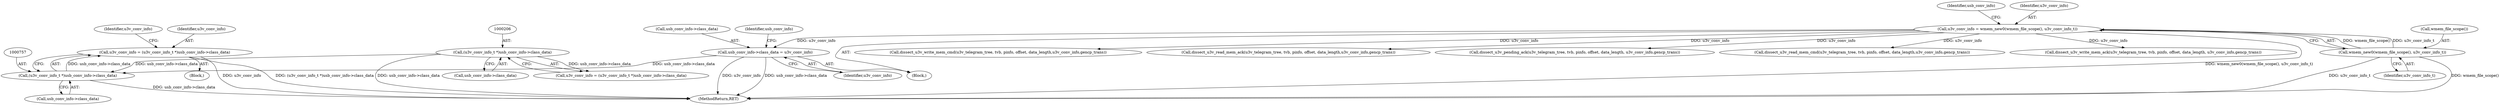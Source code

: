 digraph "0_wireshark_2cb5985bf47bdc8bea78d28483ed224abdd33dc6@pointer" {
"1000754" [label="(Call,u3v_conv_info = (u3v_conv_info_t *)usb_conv_info->class_data)"];
"1000756" [label="(Call,(u3v_conv_info_t *)usb_conv_info->class_data)"];
"1000205" [label="(Call,(u3v_conv_info_t *)usb_conv_info->class_data)"];
"1000219" [label="(Call,usb_conv_info->class_data = u3v_conv_info)"];
"1000214" [label="(Call,u3v_conv_info = wmem_new0(wmem_file_scope(), u3v_conv_info_t))"];
"1000216" [label="(Call,wmem_new0(wmem_file_scope(), u3v_conv_info_t))"];
"1000226" [label="(Identifier,usb_conv_info)"];
"1000763" [label="(Identifier,u3v_conv_info)"];
"1000753" [label="(Block,)"];
"1000220" [label="(Call,usb_conv_info->class_data)"];
"1000685" [label="(Call,dissect_u3v_write_mem_cmd(u3v_telegram_tree, tvb, pinfo, offset, data_length,u3v_conv_info,gencp_trans))"];
"1000219" [label="(Call,usb_conv_info->class_data = u3v_conv_info)"];
"1000834" [label="(MethodReturn,RET)"];
"1000221" [label="(Identifier,usb_conv_info)"];
"1000223" [label="(Identifier,u3v_conv_info)"];
"1000756" [label="(Call,(u3v_conv_info_t *)usb_conv_info->class_data)"];
"1000205" [label="(Call,(u3v_conv_info_t *)usb_conv_info->class_data)"];
"1000213" [label="(Block,)"];
"1000207" [label="(Call,usb_conv_info->class_data)"];
"1000708" [label="(Call,dissect_u3v_read_mem_ack(u3v_telegram_tree, tvb, pinfo, offset, data_length,u3v_conv_info,gencp_trans))"];
"1000754" [label="(Call,u3v_conv_info = (u3v_conv_info_t *)usb_conv_info->class_data)"];
"1000728" [label="(Call,dissect_u3v_pending_ack(u3v_telegram_tree, tvb, pinfo, offset, data_length, u3v_conv_info,gencp_trans))"];
"1000675" [label="(Call,dissect_u3v_read_mem_cmd(u3v_telegram_tree, tvb, pinfo, offset, data_length,u3v_conv_info,gencp_trans))"];
"1000216" [label="(Call,wmem_new0(wmem_file_scope(), u3v_conv_info_t))"];
"1000217" [label="(Call,wmem_file_scope())"];
"1000718" [label="(Call,dissect_u3v_write_mem_ack(u3v_telegram_tree, tvb, pinfo, offset, data_length, u3v_conv_info,gencp_trans))"];
"1000218" [label="(Identifier,u3v_conv_info_t)"];
"1000214" [label="(Call,u3v_conv_info = wmem_new0(wmem_file_scope(), u3v_conv_info_t))"];
"1000203" [label="(Call,u3v_conv_info = (u3v_conv_info_t *)usb_conv_info->class_data)"];
"1000758" [label="(Call,usb_conv_info->class_data)"];
"1000755" [label="(Identifier,u3v_conv_info)"];
"1000215" [label="(Identifier,u3v_conv_info)"];
"1000754" -> "1000753"  [label="AST: "];
"1000754" -> "1000756"  [label="CFG: "];
"1000755" -> "1000754"  [label="AST: "];
"1000756" -> "1000754"  [label="AST: "];
"1000763" -> "1000754"  [label="CFG: "];
"1000754" -> "1000834"  [label="DDG: u3v_conv_info"];
"1000754" -> "1000834"  [label="DDG: (u3v_conv_info_t *)usb_conv_info->class_data"];
"1000756" -> "1000754"  [label="DDG: usb_conv_info->class_data"];
"1000756" -> "1000758"  [label="CFG: "];
"1000757" -> "1000756"  [label="AST: "];
"1000758" -> "1000756"  [label="AST: "];
"1000756" -> "1000834"  [label="DDG: usb_conv_info->class_data"];
"1000205" -> "1000756"  [label="DDG: usb_conv_info->class_data"];
"1000219" -> "1000756"  [label="DDG: usb_conv_info->class_data"];
"1000205" -> "1000203"  [label="AST: "];
"1000205" -> "1000207"  [label="CFG: "];
"1000206" -> "1000205"  [label="AST: "];
"1000207" -> "1000205"  [label="AST: "];
"1000203" -> "1000205"  [label="CFG: "];
"1000205" -> "1000834"  [label="DDG: usb_conv_info->class_data"];
"1000205" -> "1000203"  [label="DDG: usb_conv_info->class_data"];
"1000219" -> "1000213"  [label="AST: "];
"1000219" -> "1000223"  [label="CFG: "];
"1000220" -> "1000219"  [label="AST: "];
"1000223" -> "1000219"  [label="AST: "];
"1000226" -> "1000219"  [label="CFG: "];
"1000219" -> "1000834"  [label="DDG: u3v_conv_info"];
"1000219" -> "1000834"  [label="DDG: usb_conv_info->class_data"];
"1000214" -> "1000219"  [label="DDG: u3v_conv_info"];
"1000214" -> "1000213"  [label="AST: "];
"1000214" -> "1000216"  [label="CFG: "];
"1000215" -> "1000214"  [label="AST: "];
"1000216" -> "1000214"  [label="AST: "];
"1000221" -> "1000214"  [label="CFG: "];
"1000214" -> "1000834"  [label="DDG: wmem_new0(wmem_file_scope(), u3v_conv_info_t)"];
"1000216" -> "1000214"  [label="DDG: wmem_file_scope()"];
"1000216" -> "1000214"  [label="DDG: u3v_conv_info_t"];
"1000214" -> "1000675"  [label="DDG: u3v_conv_info"];
"1000214" -> "1000685"  [label="DDG: u3v_conv_info"];
"1000214" -> "1000708"  [label="DDG: u3v_conv_info"];
"1000214" -> "1000718"  [label="DDG: u3v_conv_info"];
"1000214" -> "1000728"  [label="DDG: u3v_conv_info"];
"1000216" -> "1000218"  [label="CFG: "];
"1000217" -> "1000216"  [label="AST: "];
"1000218" -> "1000216"  [label="AST: "];
"1000216" -> "1000834"  [label="DDG: wmem_file_scope()"];
"1000216" -> "1000834"  [label="DDG: u3v_conv_info_t"];
}
